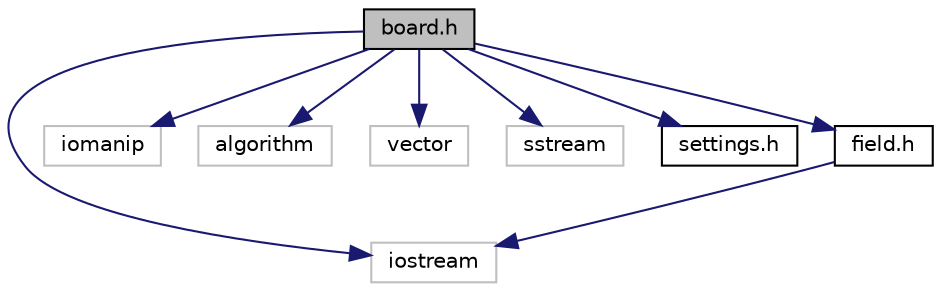 digraph "board.h"
{
 // LATEX_PDF_SIZE
  edge [fontname="Helvetica",fontsize="10",labelfontname="Helvetica",labelfontsize="10"];
  node [fontname="Helvetica",fontsize="10",shape=record];
  Node1 [label="board.h",height=0.2,width=0.4,color="black", fillcolor="grey75", style="filled", fontcolor="black",tooltip="Board for ship placement."];
  Node1 -> Node2 [color="midnightblue",fontsize="10",style="solid",fontname="Helvetica"];
  Node2 [label="iostream",height=0.2,width=0.4,color="grey75", fillcolor="white", style="filled",tooltip=" "];
  Node1 -> Node3 [color="midnightblue",fontsize="10",style="solid",fontname="Helvetica"];
  Node3 [label="iomanip",height=0.2,width=0.4,color="grey75", fillcolor="white", style="filled",tooltip=" "];
  Node1 -> Node4 [color="midnightblue",fontsize="10",style="solid",fontname="Helvetica"];
  Node4 [label="algorithm",height=0.2,width=0.4,color="grey75", fillcolor="white", style="filled",tooltip=" "];
  Node1 -> Node5 [color="midnightblue",fontsize="10",style="solid",fontname="Helvetica"];
  Node5 [label="vector",height=0.2,width=0.4,color="grey75", fillcolor="white", style="filled",tooltip=" "];
  Node1 -> Node6 [color="midnightblue",fontsize="10",style="solid",fontname="Helvetica"];
  Node6 [label="sstream",height=0.2,width=0.4,color="grey75", fillcolor="white", style="filled",tooltip=" "];
  Node1 -> Node7 [color="midnightblue",fontsize="10",style="solid",fontname="Helvetica"];
  Node7 [label="settings.h",height=0.2,width=0.4,color="black", fillcolor="white", style="filled",URL="$settings_8h.html",tooltip="Header with settings variables and magic numbers used as parameters in software."];
  Node1 -> Node8 [color="midnightblue",fontsize="10",style="solid",fontname="Helvetica"];
  Node8 [label="field.h",height=0.2,width=0.4,color="black", fillcolor="white", style="filled",URL="$field_8h.html",tooltip="Single field representation class in whole board."];
  Node8 -> Node2 [color="midnightblue",fontsize="10",style="solid",fontname="Helvetica"];
}
